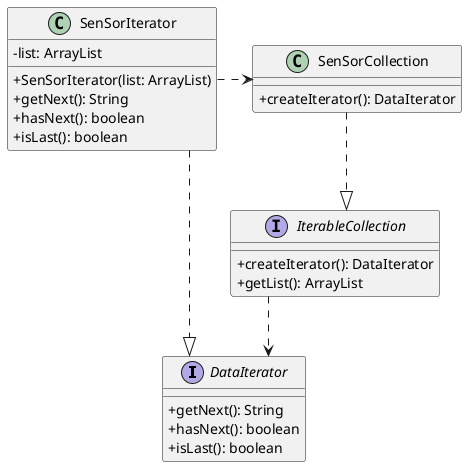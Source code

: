 @startuml
'https://plantuml.com/class-diagram

skinparam classAttributeIconSize 0
skinparam linetype ortho

interface DataIterator{
+ getNext(): String
+ hasNext(): boolean
+ isLast(): boolean
}

interface IterableCollection{
+ createIterator(): DataIterator
+ getList(): ArrayList
}

class SenSorIterator{
- list: ArrayList
+ SenSorIterator(list: ArrayList)
+ getNext(): String
+ hasNext(): boolean
+ isLast(): boolean
}

class SenSorCollection{
+ createIterator(): DataIterator
}

SenSorIterator ..|> DataIterator
SenSorCollection ..|> IterableCollection
SenSorIterator .right.> SenSorCollection
IterableCollection ..> DataIterator
@enduml